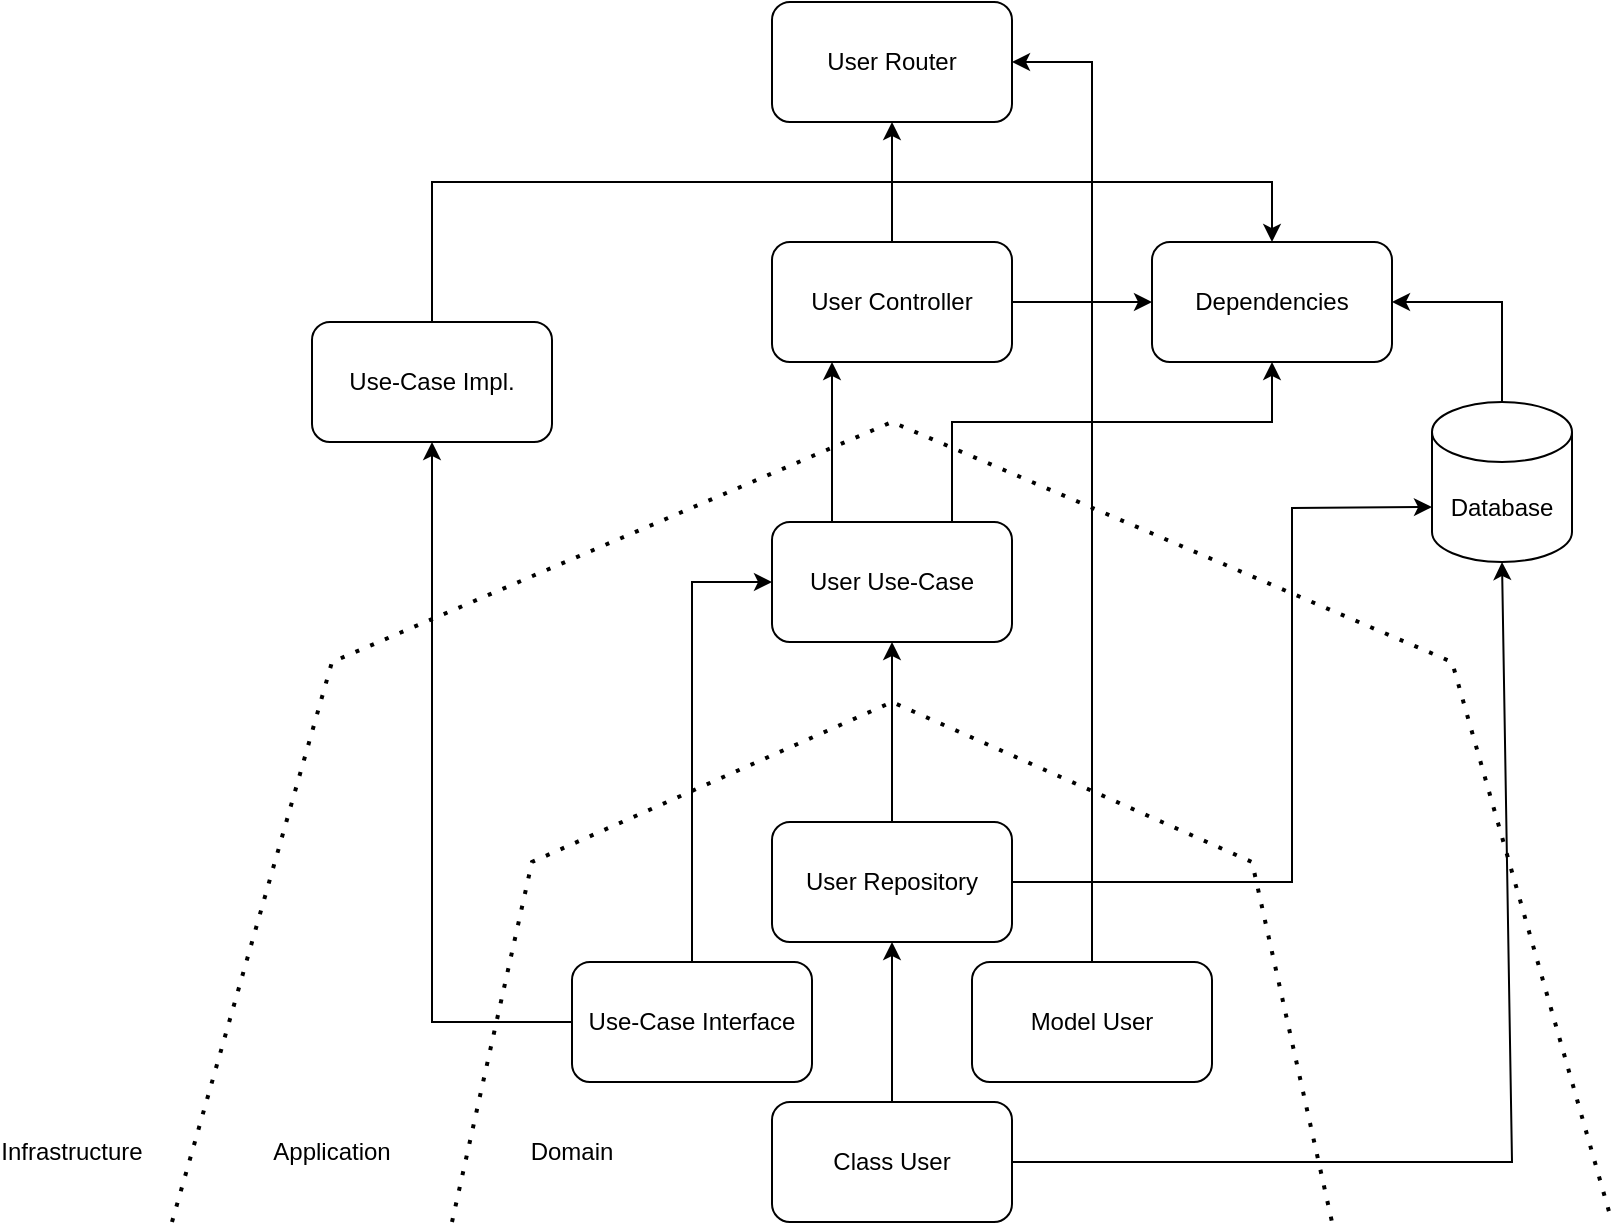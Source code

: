 <mxfile version="22.0.8" type="device">
  <diagram id="C5RBs43oDa-KdzZeNtuy" name="Page-1">
    <mxGraphModel dx="1779" dy="1811" grid="1" gridSize="10" guides="1" tooltips="1" connect="1" arrows="1" fold="1" page="1" pageScale="1" pageWidth="827" pageHeight="1169" math="0" shadow="0">
      <root>
        <mxCell id="WIyWlLk6GJQsqaUBKTNV-0" />
        <mxCell id="WIyWlLk6GJQsqaUBKTNV-1" parent="WIyWlLk6GJQsqaUBKTNV-0" />
        <mxCell id="7Kn6aYJZ1Ey8znc2FuZm-5" value="" style="edgeStyle=orthogonalEdgeStyle;rounded=0;orthogonalLoop=1;jettySize=auto;html=1;" edge="1" parent="WIyWlLk6GJQsqaUBKTNV-1" source="7Kn6aYJZ1Ey8znc2FuZm-2" target="7Kn6aYJZ1Ey8znc2FuZm-4">
          <mxGeometry relative="1" as="geometry" />
        </mxCell>
        <mxCell id="7Kn6aYJZ1Ey8znc2FuZm-2" value="Class User" style="rounded=1;whiteSpace=wrap;html=1;" vertex="1" parent="WIyWlLk6GJQsqaUBKTNV-1">
          <mxGeometry x="340" y="460" width="120" height="60" as="geometry" />
        </mxCell>
        <mxCell id="7Kn6aYJZ1Ey8znc2FuZm-3" value="" style="endArrow=none;dashed=1;html=1;dashPattern=1 3;strokeWidth=2;rounded=0;" edge="1" parent="WIyWlLk6GJQsqaUBKTNV-1">
          <mxGeometry width="50" height="50" relative="1" as="geometry">
            <mxPoint x="180" y="520" as="sourcePoint" />
            <mxPoint x="620" y="520" as="targetPoint" />
            <Array as="points">
              <mxPoint x="220" y="340" />
              <mxPoint x="400" y="260" />
              <mxPoint x="580" y="340" />
            </Array>
          </mxGeometry>
        </mxCell>
        <mxCell id="7Kn6aYJZ1Ey8znc2FuZm-9" value="" style="edgeStyle=orthogonalEdgeStyle;rounded=0;orthogonalLoop=1;jettySize=auto;html=1;" edge="1" parent="WIyWlLk6GJQsqaUBKTNV-1" source="7Kn6aYJZ1Ey8znc2FuZm-4" target="7Kn6aYJZ1Ey8znc2FuZm-8">
          <mxGeometry relative="1" as="geometry" />
        </mxCell>
        <mxCell id="7Kn6aYJZ1Ey8znc2FuZm-4" value="User Repository" style="whiteSpace=wrap;html=1;rounded=1;" vertex="1" parent="WIyWlLk6GJQsqaUBKTNV-1">
          <mxGeometry x="340" y="320" width="120" height="60" as="geometry" />
        </mxCell>
        <mxCell id="7Kn6aYJZ1Ey8znc2FuZm-6" value="" style="endArrow=none;dashed=1;html=1;dashPattern=1 3;strokeWidth=2;rounded=0;" edge="1" parent="WIyWlLk6GJQsqaUBKTNV-1">
          <mxGeometry width="50" height="50" relative="1" as="geometry">
            <mxPoint x="40" y="520" as="sourcePoint" />
            <mxPoint x="760" y="520" as="targetPoint" />
            <Array as="points">
              <mxPoint x="120" y="240" />
              <mxPoint x="400" y="120" />
              <mxPoint x="680" y="240" />
            </Array>
          </mxGeometry>
        </mxCell>
        <mxCell id="7Kn6aYJZ1Ey8znc2FuZm-8" value="User Use-Case" style="whiteSpace=wrap;html=1;rounded=1;" vertex="1" parent="WIyWlLk6GJQsqaUBKTNV-1">
          <mxGeometry x="340" y="170" width="120" height="60" as="geometry" />
        </mxCell>
        <mxCell id="7Kn6aYJZ1Ey8znc2FuZm-13" value="" style="edgeStyle=orthogonalEdgeStyle;rounded=0;orthogonalLoop=1;jettySize=auto;html=1;" edge="1" parent="WIyWlLk6GJQsqaUBKTNV-1" source="7Kn6aYJZ1Ey8znc2FuZm-10" target="7Kn6aYJZ1Ey8znc2FuZm-12">
          <mxGeometry relative="1" as="geometry" />
        </mxCell>
        <mxCell id="7Kn6aYJZ1Ey8znc2FuZm-18" value="" style="edgeStyle=orthogonalEdgeStyle;rounded=0;orthogonalLoop=1;jettySize=auto;html=1;exitX=0.5;exitY=0;exitDx=0;exitDy=0;entryX=0.5;entryY=1;entryDx=0;entryDy=0;" edge="1" parent="WIyWlLk6GJQsqaUBKTNV-1" source="7Kn6aYJZ1Ey8znc2FuZm-10" target="7Kn6aYJZ1Ey8znc2FuZm-17">
          <mxGeometry relative="1" as="geometry">
            <mxPoint x="185" y="-40" as="sourcePoint" />
            <mxPoint x="440" y="20" as="targetPoint" />
          </mxGeometry>
        </mxCell>
        <mxCell id="7Kn6aYJZ1Ey8znc2FuZm-10" value="User Controller" style="whiteSpace=wrap;html=1;rounded=1;" vertex="1" parent="WIyWlLk6GJQsqaUBKTNV-1">
          <mxGeometry x="340" y="30" width="120" height="60" as="geometry" />
        </mxCell>
        <mxCell id="7Kn6aYJZ1Ey8znc2FuZm-12" value="Dependencies" style="whiteSpace=wrap;html=1;rounded=1;" vertex="1" parent="WIyWlLk6GJQsqaUBKTNV-1">
          <mxGeometry x="530" y="30" width="120" height="60" as="geometry" />
        </mxCell>
        <mxCell id="7Kn6aYJZ1Ey8znc2FuZm-14" value="Use-Case Interface" style="rounded=1;whiteSpace=wrap;html=1;" vertex="1" parent="WIyWlLk6GJQsqaUBKTNV-1">
          <mxGeometry x="240" y="390" width="120" height="60" as="geometry" />
        </mxCell>
        <mxCell id="7Kn6aYJZ1Ey8znc2FuZm-15" value="" style="endArrow=classic;html=1;rounded=0;exitX=0.5;exitY=0;exitDx=0;exitDy=0;entryX=0;entryY=0.5;entryDx=0;entryDy=0;" edge="1" parent="WIyWlLk6GJQsqaUBKTNV-1" source="7Kn6aYJZ1Ey8znc2FuZm-14" target="7Kn6aYJZ1Ey8znc2FuZm-8">
          <mxGeometry width="50" height="50" relative="1" as="geometry">
            <mxPoint x="500" y="350" as="sourcePoint" />
            <mxPoint x="510" y="270" as="targetPoint" />
            <Array as="points">
              <mxPoint x="300" y="200" />
            </Array>
          </mxGeometry>
        </mxCell>
        <mxCell id="7Kn6aYJZ1Ey8znc2FuZm-17" value="User Router" style="whiteSpace=wrap;html=1;rounded=1;" vertex="1" parent="WIyWlLk6GJQsqaUBKTNV-1">
          <mxGeometry x="340" y="-90" width="120" height="60" as="geometry" />
        </mxCell>
        <mxCell id="7Kn6aYJZ1Ey8znc2FuZm-19" value="Model User" style="rounded=1;whiteSpace=wrap;html=1;" vertex="1" parent="WIyWlLk6GJQsqaUBKTNV-1">
          <mxGeometry x="440" y="390" width="120" height="60" as="geometry" />
        </mxCell>
        <mxCell id="7Kn6aYJZ1Ey8znc2FuZm-20" value="" style="endArrow=classic;html=1;rounded=0;exitX=0.5;exitY=0;exitDx=0;exitDy=0;entryX=1;entryY=0.5;entryDx=0;entryDy=0;" edge="1" parent="WIyWlLk6GJQsqaUBKTNV-1" source="7Kn6aYJZ1Ey8znc2FuZm-19" target="7Kn6aYJZ1Ey8znc2FuZm-17">
          <mxGeometry width="50" height="50" relative="1" as="geometry">
            <mxPoint x="390" y="260" as="sourcePoint" />
            <mxPoint x="520" y="-70" as="targetPoint" />
            <Array as="points">
              <mxPoint x="500" y="-60" />
            </Array>
          </mxGeometry>
        </mxCell>
        <mxCell id="7Kn6aYJZ1Ey8znc2FuZm-21" value="Database" style="shape=cylinder3;whiteSpace=wrap;html=1;boundedLbl=1;backgroundOutline=1;size=15;" vertex="1" parent="WIyWlLk6GJQsqaUBKTNV-1">
          <mxGeometry x="670" y="110" width="70" height="80" as="geometry" />
        </mxCell>
        <mxCell id="7Kn6aYJZ1Ey8znc2FuZm-22" value="" style="endArrow=classic;html=1;rounded=0;exitX=1;exitY=0.5;exitDx=0;exitDy=0;entryX=0.5;entryY=1;entryDx=0;entryDy=0;entryPerimeter=0;" edge="1" parent="WIyWlLk6GJQsqaUBKTNV-1" source="7Kn6aYJZ1Ey8znc2FuZm-2" target="7Kn6aYJZ1Ey8znc2FuZm-21">
          <mxGeometry width="50" height="50" relative="1" as="geometry">
            <mxPoint x="390" y="260" as="sourcePoint" />
            <mxPoint x="740" y="260" as="targetPoint" />
            <Array as="points">
              <mxPoint x="710" y="490" />
            </Array>
          </mxGeometry>
        </mxCell>
        <mxCell id="7Kn6aYJZ1Ey8znc2FuZm-23" value="" style="endArrow=classic;html=1;rounded=0;exitX=1;exitY=0.5;exitDx=0;exitDy=0;entryX=0;entryY=0;entryDx=0;entryDy=52.5;entryPerimeter=0;" edge="1" parent="WIyWlLk6GJQsqaUBKTNV-1" source="7Kn6aYJZ1Ey8znc2FuZm-4" target="7Kn6aYJZ1Ey8znc2FuZm-21">
          <mxGeometry width="50" height="50" relative="1" as="geometry">
            <mxPoint x="390" y="260" as="sourcePoint" />
            <mxPoint x="640" y="160" as="targetPoint" />
            <Array as="points">
              <mxPoint x="600" y="350" />
              <mxPoint x="600" y="163" />
            </Array>
          </mxGeometry>
        </mxCell>
        <mxCell id="7Kn6aYJZ1Ey8znc2FuZm-24" value="" style="endArrow=classic;html=1;rounded=0;entryX=1;entryY=0.5;entryDx=0;entryDy=0;exitX=0.5;exitY=0;exitDx=0;exitDy=0;exitPerimeter=0;" edge="1" parent="WIyWlLk6GJQsqaUBKTNV-1" source="7Kn6aYJZ1Ey8znc2FuZm-21" target="7Kn6aYJZ1Ey8znc2FuZm-12">
          <mxGeometry width="50" height="50" relative="1" as="geometry">
            <mxPoint x="390" y="260" as="sourcePoint" />
            <mxPoint x="440" y="210" as="targetPoint" />
            <Array as="points">
              <mxPoint x="705" y="60" />
            </Array>
          </mxGeometry>
        </mxCell>
        <mxCell id="7Kn6aYJZ1Ey8znc2FuZm-25" value="Domain" style="text;html=1;strokeColor=none;fillColor=none;align=center;verticalAlign=middle;whiteSpace=wrap;rounded=0;" vertex="1" parent="WIyWlLk6GJQsqaUBKTNV-1">
          <mxGeometry x="210" y="470" width="60" height="30" as="geometry" />
        </mxCell>
        <mxCell id="7Kn6aYJZ1Ey8znc2FuZm-26" value="Application" style="text;html=1;strokeColor=none;fillColor=none;align=center;verticalAlign=middle;whiteSpace=wrap;rounded=0;" vertex="1" parent="WIyWlLk6GJQsqaUBKTNV-1">
          <mxGeometry x="90" y="470" width="60" height="30" as="geometry" />
        </mxCell>
        <mxCell id="7Kn6aYJZ1Ey8znc2FuZm-27" value="Infrastructure" style="text;html=1;strokeColor=none;fillColor=none;align=center;verticalAlign=middle;whiteSpace=wrap;rounded=0;" vertex="1" parent="WIyWlLk6GJQsqaUBKTNV-1">
          <mxGeometry x="-40" y="470" width="60" height="30" as="geometry" />
        </mxCell>
        <mxCell id="7Kn6aYJZ1Ey8znc2FuZm-28" value="Use-Case Impl." style="rounded=1;whiteSpace=wrap;html=1;" vertex="1" parent="WIyWlLk6GJQsqaUBKTNV-1">
          <mxGeometry x="110" y="70" width="120" height="60" as="geometry" />
        </mxCell>
        <mxCell id="7Kn6aYJZ1Ey8znc2FuZm-29" value="" style="endArrow=classic;html=1;rounded=0;entryX=0.5;entryY=0;entryDx=0;entryDy=0;exitX=0.5;exitY=0;exitDx=0;exitDy=0;" edge="1" parent="WIyWlLk6GJQsqaUBKTNV-1" source="7Kn6aYJZ1Ey8znc2FuZm-28" target="7Kn6aYJZ1Ey8znc2FuZm-12">
          <mxGeometry width="50" height="50" relative="1" as="geometry">
            <mxPoint x="120" y="110" as="sourcePoint" />
            <mxPoint x="640" y="130" as="targetPoint" />
            <Array as="points">
              <mxPoint x="170" />
              <mxPoint x="590" />
            </Array>
          </mxGeometry>
        </mxCell>
        <mxCell id="7Kn6aYJZ1Ey8znc2FuZm-31" value="" style="endArrow=classic;html=1;rounded=0;exitX=0.75;exitY=0;exitDx=0;exitDy=0;entryX=0.5;entryY=1;entryDx=0;entryDy=0;" edge="1" parent="WIyWlLk6GJQsqaUBKTNV-1" source="7Kn6aYJZ1Ey8znc2FuZm-8" target="7Kn6aYJZ1Ey8znc2FuZm-12">
          <mxGeometry width="50" height="50" relative="1" as="geometry">
            <mxPoint x="460" y="100" as="sourcePoint" />
            <mxPoint x="600" y="110" as="targetPoint" />
            <Array as="points">
              <mxPoint x="430" y="120" />
              <mxPoint x="590" y="120" />
            </Array>
          </mxGeometry>
        </mxCell>
        <mxCell id="7Kn6aYJZ1Ey8znc2FuZm-32" value="" style="endArrow=classic;html=1;rounded=0;entryX=0.25;entryY=1;entryDx=0;entryDy=0;exitX=0.25;exitY=0;exitDx=0;exitDy=0;" edge="1" parent="WIyWlLk6GJQsqaUBKTNV-1" source="7Kn6aYJZ1Ey8znc2FuZm-8" target="7Kn6aYJZ1Ey8znc2FuZm-10">
          <mxGeometry width="50" height="50" relative="1" as="geometry">
            <mxPoint x="350" y="120" as="sourcePoint" />
            <mxPoint x="440" y="210" as="targetPoint" />
          </mxGeometry>
        </mxCell>
        <mxCell id="7Kn6aYJZ1Ey8znc2FuZm-33" value="" style="endArrow=classic;html=1;rounded=0;exitX=0;exitY=0.5;exitDx=0;exitDy=0;entryX=0.5;entryY=1;entryDx=0;entryDy=0;" edge="1" parent="WIyWlLk6GJQsqaUBKTNV-1" source="7Kn6aYJZ1Ey8znc2FuZm-14" target="7Kn6aYJZ1Ey8znc2FuZm-28">
          <mxGeometry width="50" height="50" relative="1" as="geometry">
            <mxPoint x="390" y="240" as="sourcePoint" />
            <mxPoint x="440" y="190" as="targetPoint" />
            <Array as="points">
              <mxPoint x="170" y="420" />
            </Array>
          </mxGeometry>
        </mxCell>
      </root>
    </mxGraphModel>
  </diagram>
</mxfile>

